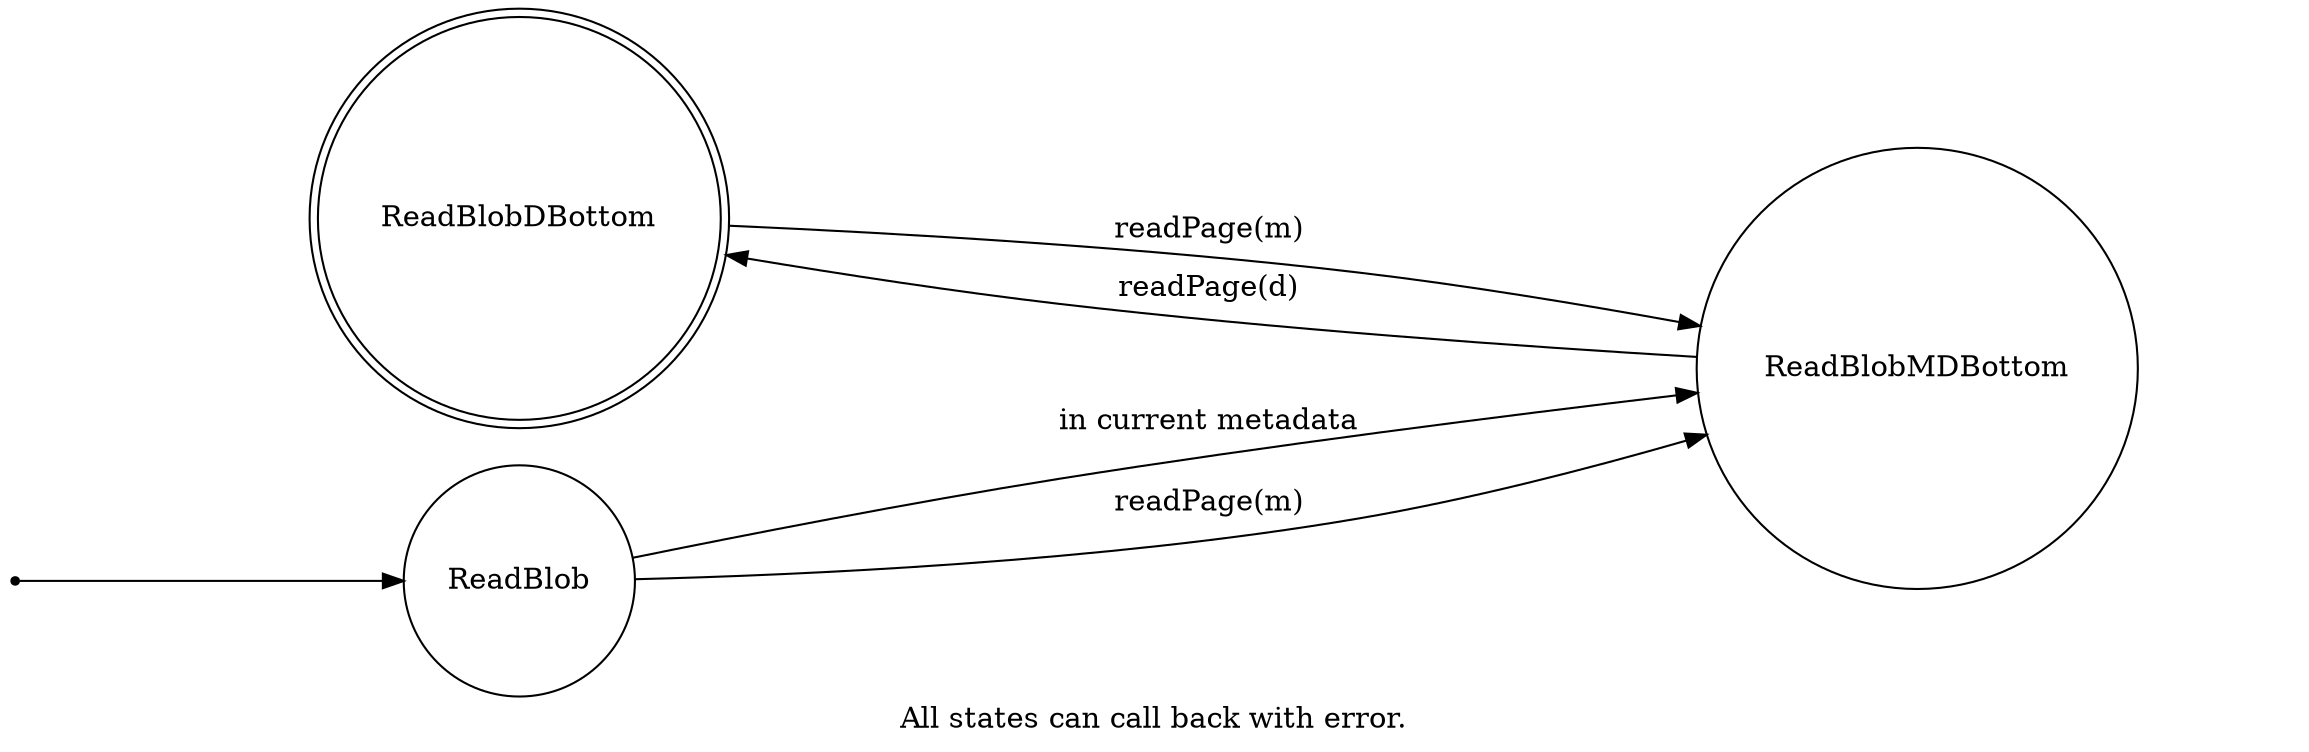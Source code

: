 digraph ReadBlob {
    rankdir=LR;
    ratio = 0.3;
    label="All states can call back with error.";
    node [shape = doublecircle]; ReadBlobDBottom;
    node [shape = point ]; qi

    node [shape = circle];
    qi -> ReadBlob;
    ReadBlob -> ReadBlobMDBottom [ label = "in current metadata" ];
    ReadBlob -> ReadBlobMDBottom  [ label = "readPage(m)" ];
    ReadBlobMDBottom -> ReadBlobDBottom [ label = "readPage(d)" ];
    ReadBlobDBottom -> ReadBlobMDBottom [ label = "readPage(m)" ];
}
